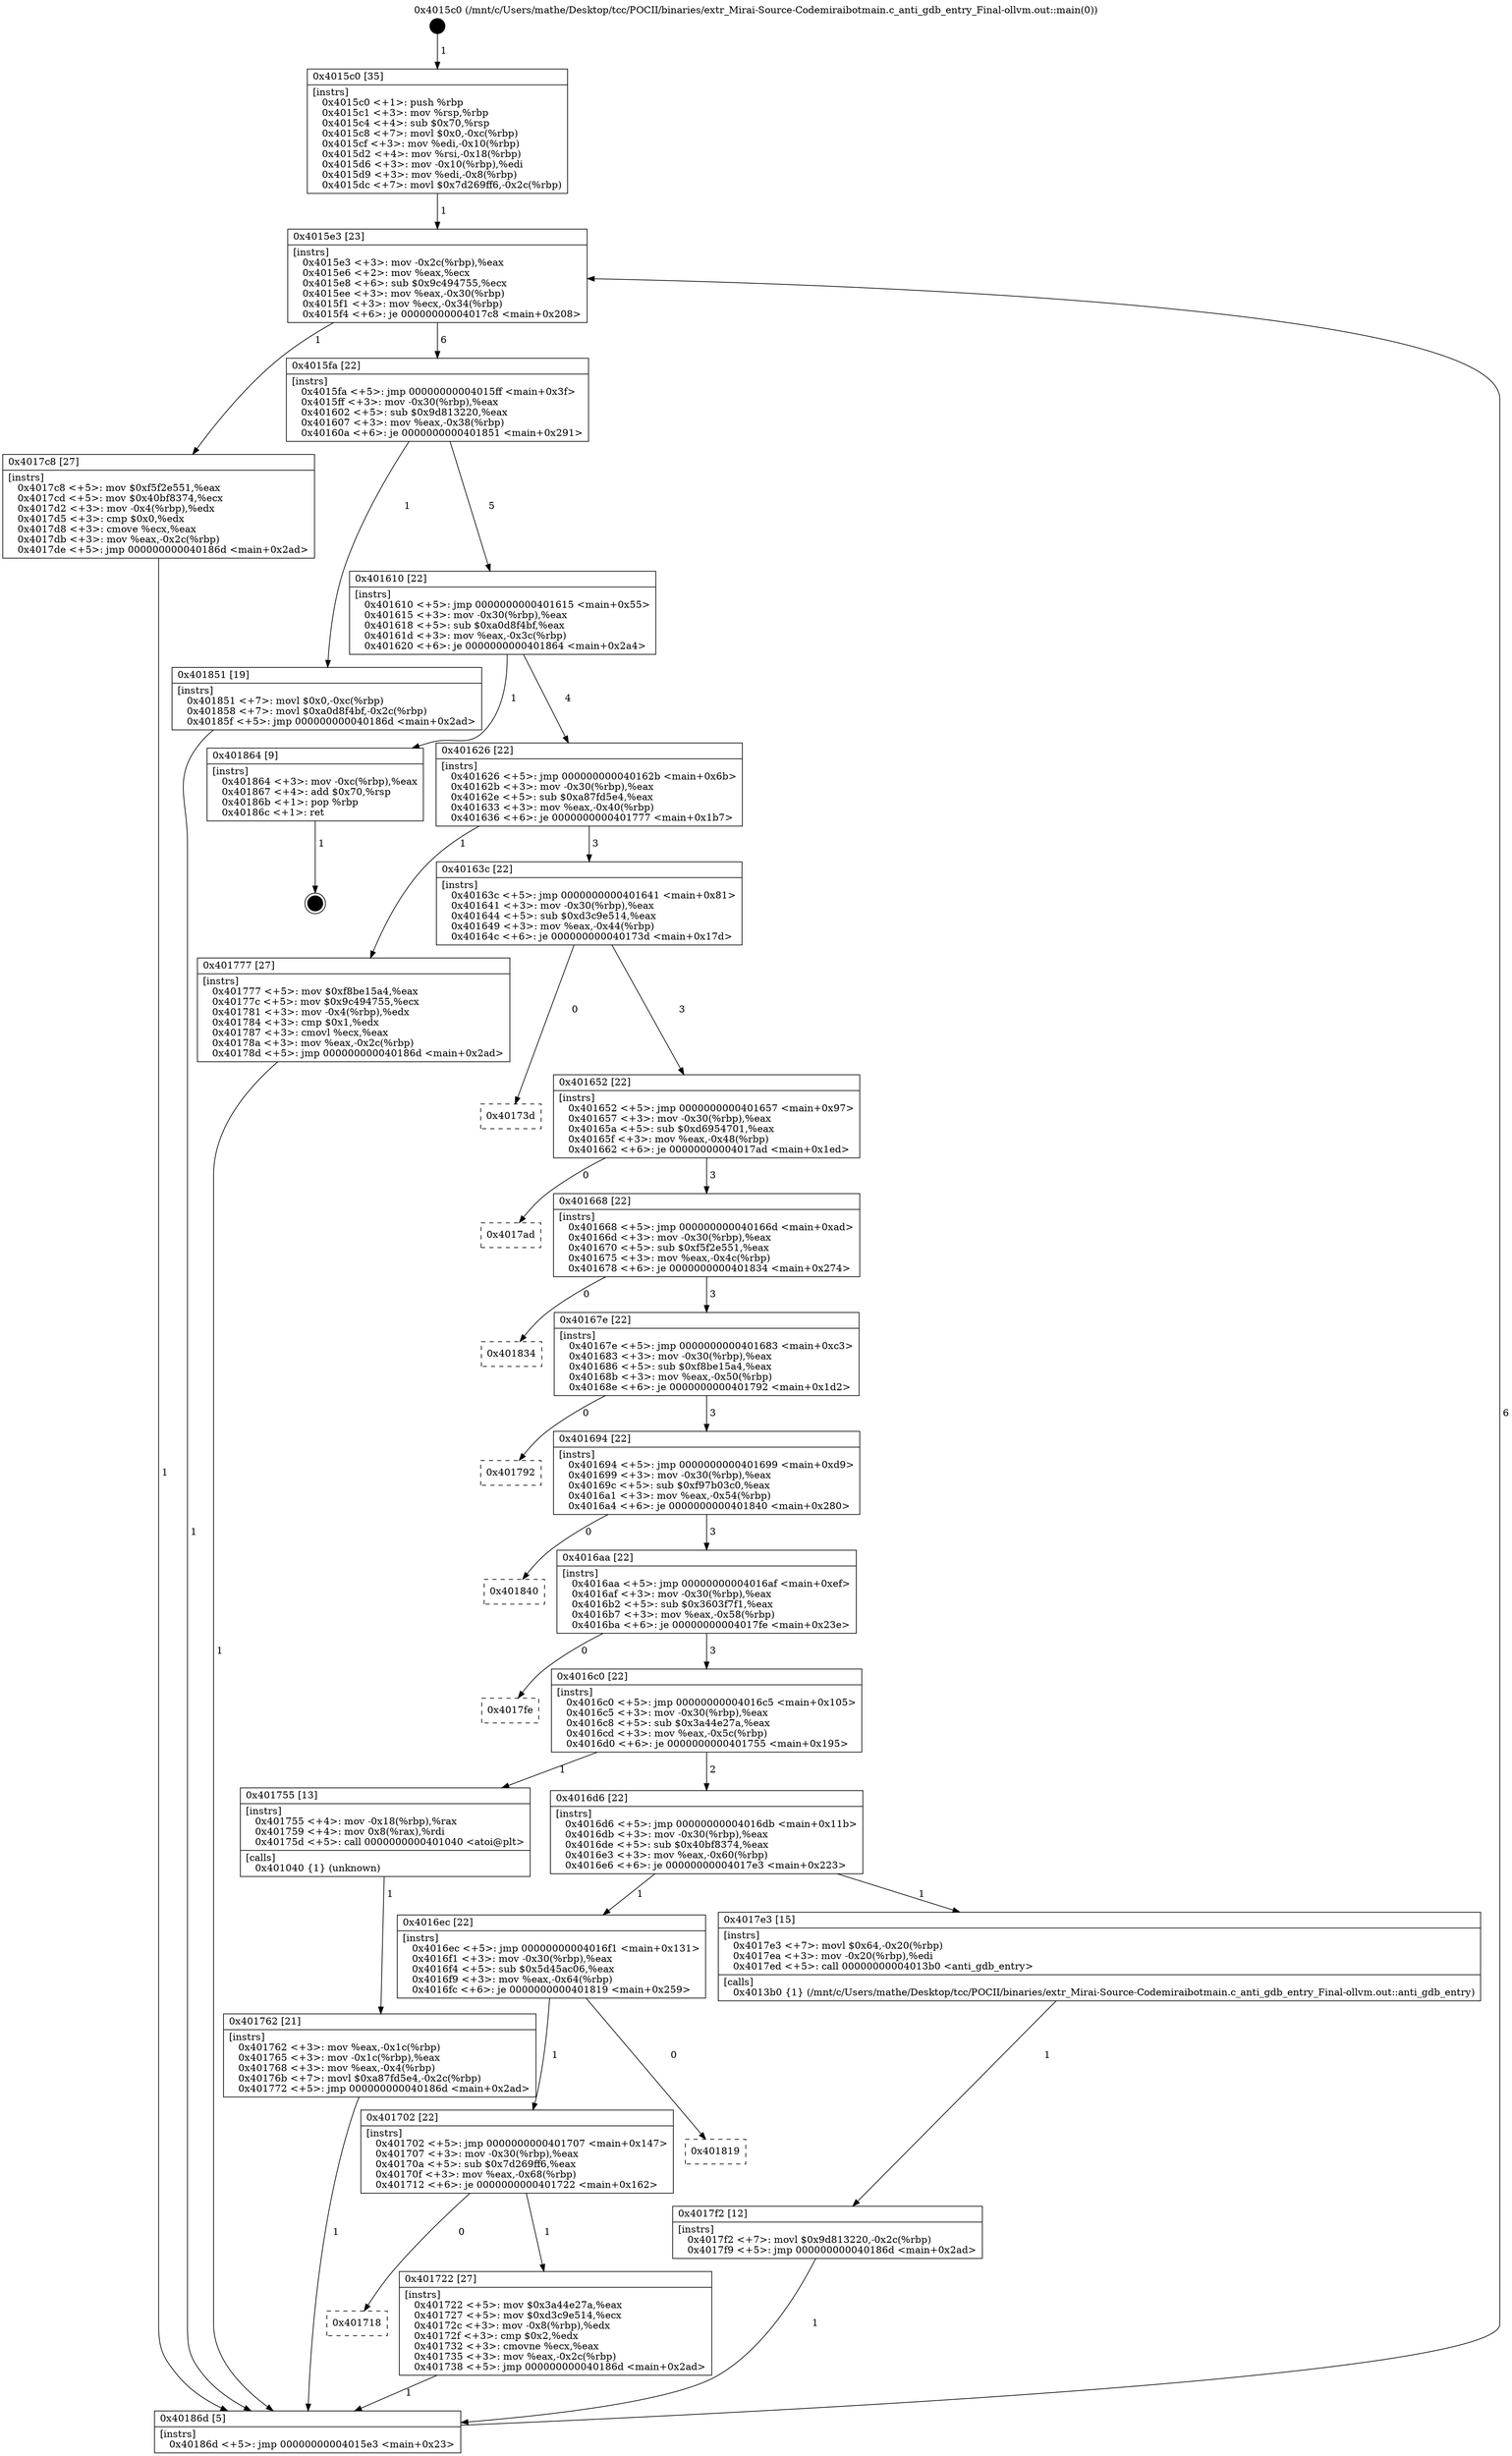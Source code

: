 digraph "0x4015c0" {
  label = "0x4015c0 (/mnt/c/Users/mathe/Desktop/tcc/POCII/binaries/extr_Mirai-Source-Codemiraibotmain.c_anti_gdb_entry_Final-ollvm.out::main(0))"
  labelloc = "t"
  node[shape=record]

  Entry [label="",width=0.3,height=0.3,shape=circle,fillcolor=black,style=filled]
  "0x4015e3" [label="{
     0x4015e3 [23]\l
     | [instrs]\l
     &nbsp;&nbsp;0x4015e3 \<+3\>: mov -0x2c(%rbp),%eax\l
     &nbsp;&nbsp;0x4015e6 \<+2\>: mov %eax,%ecx\l
     &nbsp;&nbsp;0x4015e8 \<+6\>: sub $0x9c494755,%ecx\l
     &nbsp;&nbsp;0x4015ee \<+3\>: mov %eax,-0x30(%rbp)\l
     &nbsp;&nbsp;0x4015f1 \<+3\>: mov %ecx,-0x34(%rbp)\l
     &nbsp;&nbsp;0x4015f4 \<+6\>: je 00000000004017c8 \<main+0x208\>\l
  }"]
  "0x4017c8" [label="{
     0x4017c8 [27]\l
     | [instrs]\l
     &nbsp;&nbsp;0x4017c8 \<+5\>: mov $0xf5f2e551,%eax\l
     &nbsp;&nbsp;0x4017cd \<+5\>: mov $0x40bf8374,%ecx\l
     &nbsp;&nbsp;0x4017d2 \<+3\>: mov -0x4(%rbp),%edx\l
     &nbsp;&nbsp;0x4017d5 \<+3\>: cmp $0x0,%edx\l
     &nbsp;&nbsp;0x4017d8 \<+3\>: cmove %ecx,%eax\l
     &nbsp;&nbsp;0x4017db \<+3\>: mov %eax,-0x2c(%rbp)\l
     &nbsp;&nbsp;0x4017de \<+5\>: jmp 000000000040186d \<main+0x2ad\>\l
  }"]
  "0x4015fa" [label="{
     0x4015fa [22]\l
     | [instrs]\l
     &nbsp;&nbsp;0x4015fa \<+5\>: jmp 00000000004015ff \<main+0x3f\>\l
     &nbsp;&nbsp;0x4015ff \<+3\>: mov -0x30(%rbp),%eax\l
     &nbsp;&nbsp;0x401602 \<+5\>: sub $0x9d813220,%eax\l
     &nbsp;&nbsp;0x401607 \<+3\>: mov %eax,-0x38(%rbp)\l
     &nbsp;&nbsp;0x40160a \<+6\>: je 0000000000401851 \<main+0x291\>\l
  }"]
  Exit [label="",width=0.3,height=0.3,shape=circle,fillcolor=black,style=filled,peripheries=2]
  "0x401851" [label="{
     0x401851 [19]\l
     | [instrs]\l
     &nbsp;&nbsp;0x401851 \<+7\>: movl $0x0,-0xc(%rbp)\l
     &nbsp;&nbsp;0x401858 \<+7\>: movl $0xa0d8f4bf,-0x2c(%rbp)\l
     &nbsp;&nbsp;0x40185f \<+5\>: jmp 000000000040186d \<main+0x2ad\>\l
  }"]
  "0x401610" [label="{
     0x401610 [22]\l
     | [instrs]\l
     &nbsp;&nbsp;0x401610 \<+5\>: jmp 0000000000401615 \<main+0x55\>\l
     &nbsp;&nbsp;0x401615 \<+3\>: mov -0x30(%rbp),%eax\l
     &nbsp;&nbsp;0x401618 \<+5\>: sub $0xa0d8f4bf,%eax\l
     &nbsp;&nbsp;0x40161d \<+3\>: mov %eax,-0x3c(%rbp)\l
     &nbsp;&nbsp;0x401620 \<+6\>: je 0000000000401864 \<main+0x2a4\>\l
  }"]
  "0x4017f2" [label="{
     0x4017f2 [12]\l
     | [instrs]\l
     &nbsp;&nbsp;0x4017f2 \<+7\>: movl $0x9d813220,-0x2c(%rbp)\l
     &nbsp;&nbsp;0x4017f9 \<+5\>: jmp 000000000040186d \<main+0x2ad\>\l
  }"]
  "0x401864" [label="{
     0x401864 [9]\l
     | [instrs]\l
     &nbsp;&nbsp;0x401864 \<+3\>: mov -0xc(%rbp),%eax\l
     &nbsp;&nbsp;0x401867 \<+4\>: add $0x70,%rsp\l
     &nbsp;&nbsp;0x40186b \<+1\>: pop %rbp\l
     &nbsp;&nbsp;0x40186c \<+1\>: ret\l
  }"]
  "0x401626" [label="{
     0x401626 [22]\l
     | [instrs]\l
     &nbsp;&nbsp;0x401626 \<+5\>: jmp 000000000040162b \<main+0x6b\>\l
     &nbsp;&nbsp;0x40162b \<+3\>: mov -0x30(%rbp),%eax\l
     &nbsp;&nbsp;0x40162e \<+5\>: sub $0xa87fd5e4,%eax\l
     &nbsp;&nbsp;0x401633 \<+3\>: mov %eax,-0x40(%rbp)\l
     &nbsp;&nbsp;0x401636 \<+6\>: je 0000000000401777 \<main+0x1b7\>\l
  }"]
  "0x401762" [label="{
     0x401762 [21]\l
     | [instrs]\l
     &nbsp;&nbsp;0x401762 \<+3\>: mov %eax,-0x1c(%rbp)\l
     &nbsp;&nbsp;0x401765 \<+3\>: mov -0x1c(%rbp),%eax\l
     &nbsp;&nbsp;0x401768 \<+3\>: mov %eax,-0x4(%rbp)\l
     &nbsp;&nbsp;0x40176b \<+7\>: movl $0xa87fd5e4,-0x2c(%rbp)\l
     &nbsp;&nbsp;0x401772 \<+5\>: jmp 000000000040186d \<main+0x2ad\>\l
  }"]
  "0x401777" [label="{
     0x401777 [27]\l
     | [instrs]\l
     &nbsp;&nbsp;0x401777 \<+5\>: mov $0xf8be15a4,%eax\l
     &nbsp;&nbsp;0x40177c \<+5\>: mov $0x9c494755,%ecx\l
     &nbsp;&nbsp;0x401781 \<+3\>: mov -0x4(%rbp),%edx\l
     &nbsp;&nbsp;0x401784 \<+3\>: cmp $0x1,%edx\l
     &nbsp;&nbsp;0x401787 \<+3\>: cmovl %ecx,%eax\l
     &nbsp;&nbsp;0x40178a \<+3\>: mov %eax,-0x2c(%rbp)\l
     &nbsp;&nbsp;0x40178d \<+5\>: jmp 000000000040186d \<main+0x2ad\>\l
  }"]
  "0x40163c" [label="{
     0x40163c [22]\l
     | [instrs]\l
     &nbsp;&nbsp;0x40163c \<+5\>: jmp 0000000000401641 \<main+0x81\>\l
     &nbsp;&nbsp;0x401641 \<+3\>: mov -0x30(%rbp),%eax\l
     &nbsp;&nbsp;0x401644 \<+5\>: sub $0xd3c9e514,%eax\l
     &nbsp;&nbsp;0x401649 \<+3\>: mov %eax,-0x44(%rbp)\l
     &nbsp;&nbsp;0x40164c \<+6\>: je 000000000040173d \<main+0x17d\>\l
  }"]
  "0x4015c0" [label="{
     0x4015c0 [35]\l
     | [instrs]\l
     &nbsp;&nbsp;0x4015c0 \<+1\>: push %rbp\l
     &nbsp;&nbsp;0x4015c1 \<+3\>: mov %rsp,%rbp\l
     &nbsp;&nbsp;0x4015c4 \<+4\>: sub $0x70,%rsp\l
     &nbsp;&nbsp;0x4015c8 \<+7\>: movl $0x0,-0xc(%rbp)\l
     &nbsp;&nbsp;0x4015cf \<+3\>: mov %edi,-0x10(%rbp)\l
     &nbsp;&nbsp;0x4015d2 \<+4\>: mov %rsi,-0x18(%rbp)\l
     &nbsp;&nbsp;0x4015d6 \<+3\>: mov -0x10(%rbp),%edi\l
     &nbsp;&nbsp;0x4015d9 \<+3\>: mov %edi,-0x8(%rbp)\l
     &nbsp;&nbsp;0x4015dc \<+7\>: movl $0x7d269ff6,-0x2c(%rbp)\l
  }"]
  "0x40173d" [label="{
     0x40173d\l
  }", style=dashed]
  "0x401652" [label="{
     0x401652 [22]\l
     | [instrs]\l
     &nbsp;&nbsp;0x401652 \<+5\>: jmp 0000000000401657 \<main+0x97\>\l
     &nbsp;&nbsp;0x401657 \<+3\>: mov -0x30(%rbp),%eax\l
     &nbsp;&nbsp;0x40165a \<+5\>: sub $0xd6954701,%eax\l
     &nbsp;&nbsp;0x40165f \<+3\>: mov %eax,-0x48(%rbp)\l
     &nbsp;&nbsp;0x401662 \<+6\>: je 00000000004017ad \<main+0x1ed\>\l
  }"]
  "0x40186d" [label="{
     0x40186d [5]\l
     | [instrs]\l
     &nbsp;&nbsp;0x40186d \<+5\>: jmp 00000000004015e3 \<main+0x23\>\l
  }"]
  "0x4017ad" [label="{
     0x4017ad\l
  }", style=dashed]
  "0x401668" [label="{
     0x401668 [22]\l
     | [instrs]\l
     &nbsp;&nbsp;0x401668 \<+5\>: jmp 000000000040166d \<main+0xad\>\l
     &nbsp;&nbsp;0x40166d \<+3\>: mov -0x30(%rbp),%eax\l
     &nbsp;&nbsp;0x401670 \<+5\>: sub $0xf5f2e551,%eax\l
     &nbsp;&nbsp;0x401675 \<+3\>: mov %eax,-0x4c(%rbp)\l
     &nbsp;&nbsp;0x401678 \<+6\>: je 0000000000401834 \<main+0x274\>\l
  }"]
  "0x401718" [label="{
     0x401718\l
  }", style=dashed]
  "0x401834" [label="{
     0x401834\l
  }", style=dashed]
  "0x40167e" [label="{
     0x40167e [22]\l
     | [instrs]\l
     &nbsp;&nbsp;0x40167e \<+5\>: jmp 0000000000401683 \<main+0xc3\>\l
     &nbsp;&nbsp;0x401683 \<+3\>: mov -0x30(%rbp),%eax\l
     &nbsp;&nbsp;0x401686 \<+5\>: sub $0xf8be15a4,%eax\l
     &nbsp;&nbsp;0x40168b \<+3\>: mov %eax,-0x50(%rbp)\l
     &nbsp;&nbsp;0x40168e \<+6\>: je 0000000000401792 \<main+0x1d2\>\l
  }"]
  "0x401722" [label="{
     0x401722 [27]\l
     | [instrs]\l
     &nbsp;&nbsp;0x401722 \<+5\>: mov $0x3a44e27a,%eax\l
     &nbsp;&nbsp;0x401727 \<+5\>: mov $0xd3c9e514,%ecx\l
     &nbsp;&nbsp;0x40172c \<+3\>: mov -0x8(%rbp),%edx\l
     &nbsp;&nbsp;0x40172f \<+3\>: cmp $0x2,%edx\l
     &nbsp;&nbsp;0x401732 \<+3\>: cmovne %ecx,%eax\l
     &nbsp;&nbsp;0x401735 \<+3\>: mov %eax,-0x2c(%rbp)\l
     &nbsp;&nbsp;0x401738 \<+5\>: jmp 000000000040186d \<main+0x2ad\>\l
  }"]
  "0x401792" [label="{
     0x401792\l
  }", style=dashed]
  "0x401694" [label="{
     0x401694 [22]\l
     | [instrs]\l
     &nbsp;&nbsp;0x401694 \<+5\>: jmp 0000000000401699 \<main+0xd9\>\l
     &nbsp;&nbsp;0x401699 \<+3\>: mov -0x30(%rbp),%eax\l
     &nbsp;&nbsp;0x40169c \<+5\>: sub $0xf97b03c0,%eax\l
     &nbsp;&nbsp;0x4016a1 \<+3\>: mov %eax,-0x54(%rbp)\l
     &nbsp;&nbsp;0x4016a4 \<+6\>: je 0000000000401840 \<main+0x280\>\l
  }"]
  "0x401702" [label="{
     0x401702 [22]\l
     | [instrs]\l
     &nbsp;&nbsp;0x401702 \<+5\>: jmp 0000000000401707 \<main+0x147\>\l
     &nbsp;&nbsp;0x401707 \<+3\>: mov -0x30(%rbp),%eax\l
     &nbsp;&nbsp;0x40170a \<+5\>: sub $0x7d269ff6,%eax\l
     &nbsp;&nbsp;0x40170f \<+3\>: mov %eax,-0x68(%rbp)\l
     &nbsp;&nbsp;0x401712 \<+6\>: je 0000000000401722 \<main+0x162\>\l
  }"]
  "0x401840" [label="{
     0x401840\l
  }", style=dashed]
  "0x4016aa" [label="{
     0x4016aa [22]\l
     | [instrs]\l
     &nbsp;&nbsp;0x4016aa \<+5\>: jmp 00000000004016af \<main+0xef\>\l
     &nbsp;&nbsp;0x4016af \<+3\>: mov -0x30(%rbp),%eax\l
     &nbsp;&nbsp;0x4016b2 \<+5\>: sub $0x3603f7f1,%eax\l
     &nbsp;&nbsp;0x4016b7 \<+3\>: mov %eax,-0x58(%rbp)\l
     &nbsp;&nbsp;0x4016ba \<+6\>: je 00000000004017fe \<main+0x23e\>\l
  }"]
  "0x401819" [label="{
     0x401819\l
  }", style=dashed]
  "0x4017fe" [label="{
     0x4017fe\l
  }", style=dashed]
  "0x4016c0" [label="{
     0x4016c0 [22]\l
     | [instrs]\l
     &nbsp;&nbsp;0x4016c0 \<+5\>: jmp 00000000004016c5 \<main+0x105\>\l
     &nbsp;&nbsp;0x4016c5 \<+3\>: mov -0x30(%rbp),%eax\l
     &nbsp;&nbsp;0x4016c8 \<+5\>: sub $0x3a44e27a,%eax\l
     &nbsp;&nbsp;0x4016cd \<+3\>: mov %eax,-0x5c(%rbp)\l
     &nbsp;&nbsp;0x4016d0 \<+6\>: je 0000000000401755 \<main+0x195\>\l
  }"]
  "0x4016ec" [label="{
     0x4016ec [22]\l
     | [instrs]\l
     &nbsp;&nbsp;0x4016ec \<+5\>: jmp 00000000004016f1 \<main+0x131\>\l
     &nbsp;&nbsp;0x4016f1 \<+3\>: mov -0x30(%rbp),%eax\l
     &nbsp;&nbsp;0x4016f4 \<+5\>: sub $0x5d45ac06,%eax\l
     &nbsp;&nbsp;0x4016f9 \<+3\>: mov %eax,-0x64(%rbp)\l
     &nbsp;&nbsp;0x4016fc \<+6\>: je 0000000000401819 \<main+0x259\>\l
  }"]
  "0x401755" [label="{
     0x401755 [13]\l
     | [instrs]\l
     &nbsp;&nbsp;0x401755 \<+4\>: mov -0x18(%rbp),%rax\l
     &nbsp;&nbsp;0x401759 \<+4\>: mov 0x8(%rax),%rdi\l
     &nbsp;&nbsp;0x40175d \<+5\>: call 0000000000401040 \<atoi@plt\>\l
     | [calls]\l
     &nbsp;&nbsp;0x401040 \{1\} (unknown)\l
  }"]
  "0x4016d6" [label="{
     0x4016d6 [22]\l
     | [instrs]\l
     &nbsp;&nbsp;0x4016d6 \<+5\>: jmp 00000000004016db \<main+0x11b\>\l
     &nbsp;&nbsp;0x4016db \<+3\>: mov -0x30(%rbp),%eax\l
     &nbsp;&nbsp;0x4016de \<+5\>: sub $0x40bf8374,%eax\l
     &nbsp;&nbsp;0x4016e3 \<+3\>: mov %eax,-0x60(%rbp)\l
     &nbsp;&nbsp;0x4016e6 \<+6\>: je 00000000004017e3 \<main+0x223\>\l
  }"]
  "0x4017e3" [label="{
     0x4017e3 [15]\l
     | [instrs]\l
     &nbsp;&nbsp;0x4017e3 \<+7\>: movl $0x64,-0x20(%rbp)\l
     &nbsp;&nbsp;0x4017ea \<+3\>: mov -0x20(%rbp),%edi\l
     &nbsp;&nbsp;0x4017ed \<+5\>: call 00000000004013b0 \<anti_gdb_entry\>\l
     | [calls]\l
     &nbsp;&nbsp;0x4013b0 \{1\} (/mnt/c/Users/mathe/Desktop/tcc/POCII/binaries/extr_Mirai-Source-Codemiraibotmain.c_anti_gdb_entry_Final-ollvm.out::anti_gdb_entry)\l
  }"]
  Entry -> "0x4015c0" [label=" 1"]
  "0x4015e3" -> "0x4017c8" [label=" 1"]
  "0x4015e3" -> "0x4015fa" [label=" 6"]
  "0x401864" -> Exit [label=" 1"]
  "0x4015fa" -> "0x401851" [label=" 1"]
  "0x4015fa" -> "0x401610" [label=" 5"]
  "0x401851" -> "0x40186d" [label=" 1"]
  "0x401610" -> "0x401864" [label=" 1"]
  "0x401610" -> "0x401626" [label=" 4"]
  "0x4017f2" -> "0x40186d" [label=" 1"]
  "0x401626" -> "0x401777" [label=" 1"]
  "0x401626" -> "0x40163c" [label=" 3"]
  "0x4017e3" -> "0x4017f2" [label=" 1"]
  "0x40163c" -> "0x40173d" [label=" 0"]
  "0x40163c" -> "0x401652" [label=" 3"]
  "0x4017c8" -> "0x40186d" [label=" 1"]
  "0x401652" -> "0x4017ad" [label=" 0"]
  "0x401652" -> "0x401668" [label=" 3"]
  "0x401777" -> "0x40186d" [label=" 1"]
  "0x401668" -> "0x401834" [label=" 0"]
  "0x401668" -> "0x40167e" [label=" 3"]
  "0x401762" -> "0x40186d" [label=" 1"]
  "0x40167e" -> "0x401792" [label=" 0"]
  "0x40167e" -> "0x401694" [label=" 3"]
  "0x401755" -> "0x401762" [label=" 1"]
  "0x401694" -> "0x401840" [label=" 0"]
  "0x401694" -> "0x4016aa" [label=" 3"]
  "0x4015c0" -> "0x4015e3" [label=" 1"]
  "0x4016aa" -> "0x4017fe" [label=" 0"]
  "0x4016aa" -> "0x4016c0" [label=" 3"]
  "0x401722" -> "0x40186d" [label=" 1"]
  "0x4016c0" -> "0x401755" [label=" 1"]
  "0x4016c0" -> "0x4016d6" [label=" 2"]
  "0x401702" -> "0x401722" [label=" 1"]
  "0x4016d6" -> "0x4017e3" [label=" 1"]
  "0x4016d6" -> "0x4016ec" [label=" 1"]
  "0x401702" -> "0x401718" [label=" 0"]
  "0x4016ec" -> "0x401819" [label=" 0"]
  "0x4016ec" -> "0x401702" [label=" 1"]
  "0x40186d" -> "0x4015e3" [label=" 6"]
}
